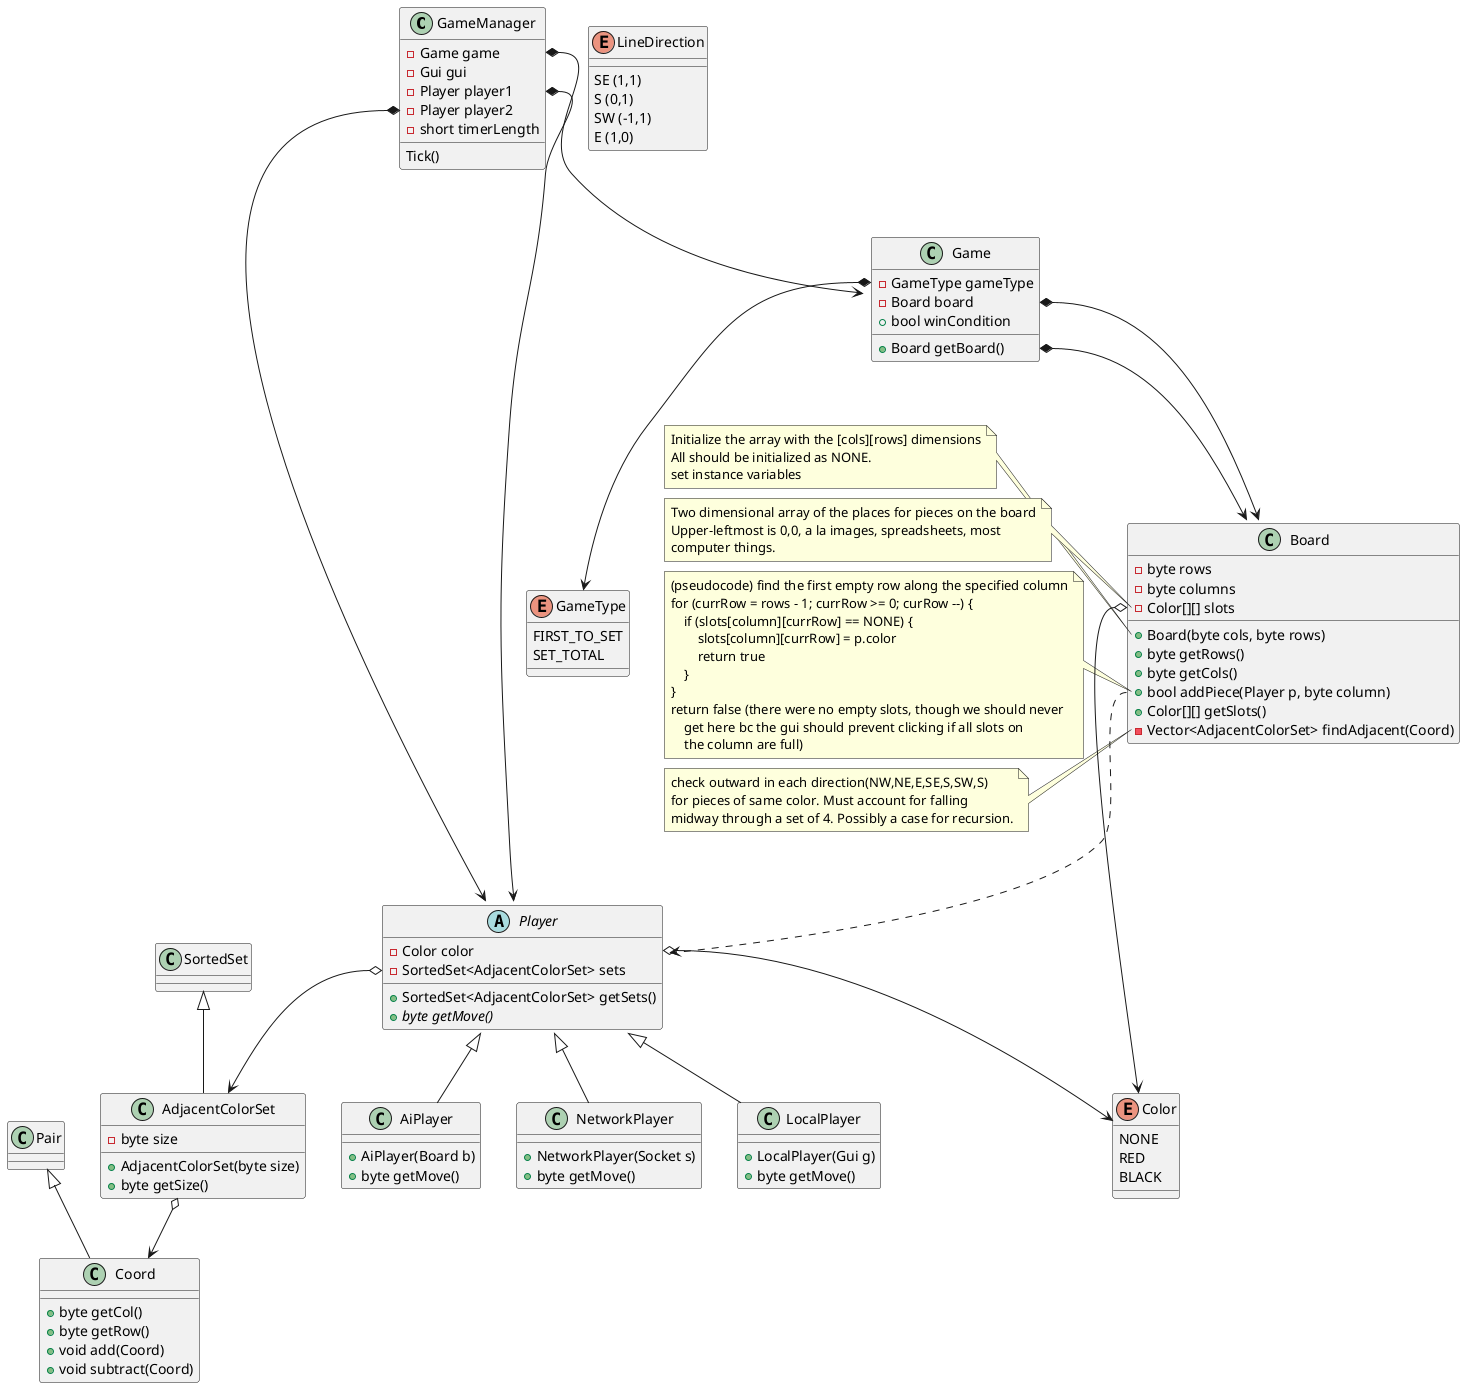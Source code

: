 @startuml
class GameManager {
    - Game game
    - Gui gui
    - Player player1
    - Player player2
    - short timerLength
    Tick()
}

class Game {
    - GameType gameType
    - Board board
    + Board getBoard()
    + bool winCondition
}

GameManager::game *--> Game
Game::Board *--> Board
Game::getBoard *--> Board
GameManager::player1 *--> Player
GameManager::player2 *--> Player
Game::GameType *--> GameType
Board::slots o--> Color
Player::color o--> Color
'AbstractPlayer
Board::addPiece ..> Player
Player::sets o--> AdjacentColorSet
AdjacentColorSet o--> Coord

class Coord extends Pair<byte,byte>{
    + byte getCol()
    + byte getRow()
    + void add(Coord)
    + void subtract(Coord)
}

class AdjacentColorSet extends SortedSet<Coord>{
    +AdjacentColorSet(byte size)
    -byte size
    +byte getSize()
}

'class Player {
'    - Color color
'    - SortedSet<LinearCoordSet> sets
'}
abstract class Player {
    - Color color
    - SortedSet<AdjacentColorSet> sets
    + SortedSet<AdjacentColorSet> getSets()
    + {abstract} byte getMove()
}

class NetworkPlayer extends Player{
    + NetworkPlayer(Socket s)
    + byte getMove()
}
class LocalPlayer extends Player{
    + LocalPlayer(Gui g)
    + byte getMove()
}
class AiPlayer extends Player{
    + AiPlayer(Board b)
    + byte getMove()
}

'LocalPlayer ..|> Player
'NetworkPlayer ..|> Player
'AiPlayer ..|> Player


class Board {
    + Board(byte cols, byte rows)
    + byte getRows()
    + byte getCols()
    + bool addPiece(Player p, byte column)
    + Color[][] getSlots()
    - byte rows
    - byte columns
    - Color[][] slots
    - Vector<AdjacentColorSet> findAdjacent(Coord)
}
'Notes: Previously had 'reset'. Seems unnecessary. Just create a new board when we
'start a new game. Could in theory have different properties.

note left of Board::Board
    Initialize the array with the [cols][rows] dimensions
    All should be initialized as NONE.
    set instance variables
end note

note left of Board::slots
    Two dimensional array of the places for pieces on the board
    Upper-leftmost is 0,0, a la images, spreadsheets, most
    computer things.
end note

note left of Board::addPiece
    (pseudocode) find the first empty row along the specified column
    for (currRow = rows - 1; currRow >= 0; curRow --) {
        if (slots[column][currRow] == NONE) {
            slots[column][currRow] = p.color
            return true
        }
    }
    return false (there were no empty slots, though we should never
        get here bc the gui should prevent clicking if all slots on
        the column are full)
end note


note left of Board::findAdjacent
    check outward in each direction(NW,NE,E,SE,S,SW,S)
    for pieces of same color. Must account for falling
    midway through a set of 4. Possibly a case for recursion.
end note

enum Color {
    NONE
    RED
    BLACK
}

'this may be better as some other structure within Board.
'The idea is to add/subtract these from a given coord to explore
'points on either opposing side
enum LineDirection {
    SE (1,1)
    S (0,1)
    SW (-1,1)
    E (1,0)
}

enum GameType {
    FIRST_TO_SET
    SET_TOTAL
}
@enduml